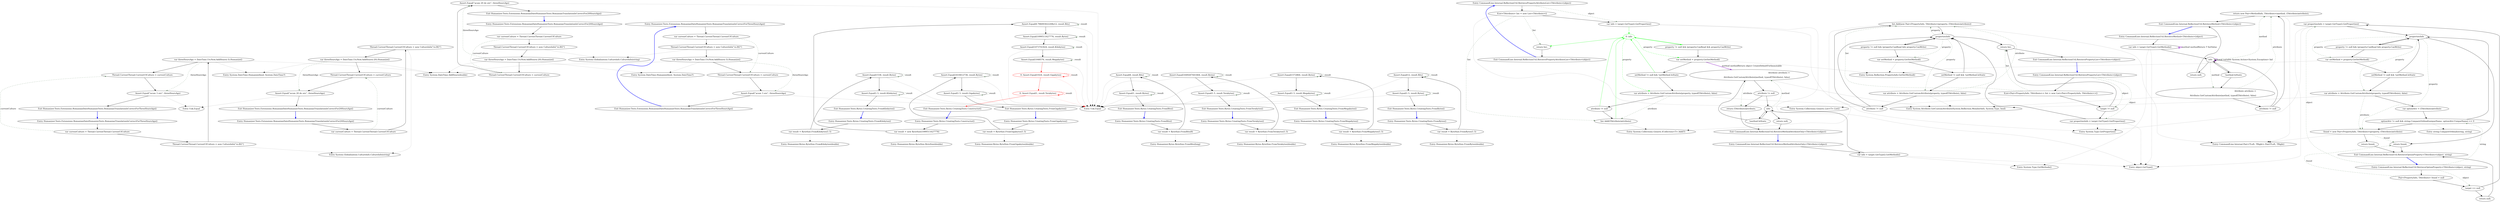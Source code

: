digraph  {
n0 [cluster="Humanizer.Tests.Extensions.RomanianDateHumanizeTests.RomanianTranslationIsCorrectForThreeHoursAgo()", label="Entry Humanizer.Tests.Extensions.RomanianDateHumanizeTests.RomanianTranslationIsCorrectForThreeHoursAgo()", span="11-11"];
n1 [cluster="Humanizer.Tests.Extensions.RomanianDateHumanizeTests.RomanianTranslationIsCorrectForThreeHoursAgo()", label="var currentCulture = Thread.CurrentThread.CurrentUICulture", span="13-13"];
n2 [cluster="Humanizer.Tests.Extensions.RomanianDateHumanizeTests.RomanianTranslationIsCorrectForThreeHoursAgo()", label="Thread.CurrentThread.CurrentUICulture = new CultureInfo(''ro-RO'')", span="14-14"];
n4 [cluster="Humanizer.Tests.Extensions.RomanianDateHumanizeTests.RomanianTranslationIsCorrectForThreeHoursAgo()", label="Thread.CurrentThread.CurrentUICulture = currentCulture", span="18-18"];
n3 [cluster="Humanizer.Tests.Extensions.RomanianDateHumanizeTests.RomanianTranslationIsCorrectForThreeHoursAgo()", label="var threeHoursAgo = DateTime.UtcNow.AddHours(-3).Humanize()", span="16-16"];
n7 [cluster="System.Globalization.CultureInfo.CultureInfo(string)", label="Entry System.Globalization.CultureInfo.CultureInfo(string)", span="0-0"];
n8 [cluster="System.DateTime.AddHours(double)", label="Entry System.DateTime.AddHours(double)", span="0-0"];
n9 [cluster="System.DateTime.Humanize(bool, System.DateTime?)", label="Entry System.DateTime.Humanize(bool, System.DateTime?)", span="21-21"];
n5 [cluster="Humanizer.Tests.Extensions.RomanianDateHumanizeTests.RomanianTranslationIsCorrectForThreeHoursAgo()", label="Assert.Equal(''acum 3 ore'', threeHoursAgo)", span="20-20"];
n6 [cluster="Humanizer.Tests.Extensions.RomanianDateHumanizeTests.RomanianTranslationIsCorrectForThreeHoursAgo()", label="Exit Humanizer.Tests.Extensions.RomanianDateHumanizeTests.RomanianTranslationIsCorrectForThreeHoursAgo()", span="11-11"];
n10 [cluster="Unk.Equal", label="Entry Unk.Equal", span=""];
n11 [cluster="Humanizer.Tests.Extensions.RomanianDateHumanizeTests.RomanianTranslationIsCorrectFor20HoursAgo()", label="Entry Humanizer.Tests.Extensions.RomanianDateHumanizeTests.RomanianTranslationIsCorrectFor20HoursAgo()", span="24-24"];
n12 [cluster="Humanizer.Tests.Extensions.RomanianDateHumanizeTests.RomanianTranslationIsCorrectFor20HoursAgo()", label="var currentCulture = Thread.CurrentThread.CurrentUICulture", span="26-26"];
n13 [cluster="Humanizer.Tests.Extensions.RomanianDateHumanizeTests.RomanianTranslationIsCorrectFor20HoursAgo()", label="Thread.CurrentThread.CurrentUICulture = new CultureInfo(''ro-RO'')", span="27-27"];
n15 [cluster="Humanizer.Tests.Extensions.RomanianDateHumanizeTests.RomanianTranslationIsCorrectFor20HoursAgo()", label="Thread.CurrentThread.CurrentUICulture = currentCulture", span="31-31"];
n14 [cluster="Humanizer.Tests.Extensions.RomanianDateHumanizeTests.RomanianTranslationIsCorrectFor20HoursAgo()", label="var threeHoursAgo = DateTime.UtcNow.AddHours(-20).Humanize()", span="29-29"];
n16 [cluster="Humanizer.Tests.Extensions.RomanianDateHumanizeTests.RomanianTranslationIsCorrectFor20HoursAgo()", label="Assert.Equal(''acum 20 de ore'', threeHoursAgo)", span="33-33"];
n17 [cluster="Humanizer.Tests.Extensions.RomanianDateHumanizeTests.RomanianTranslationIsCorrectFor20HoursAgo()", label="Exit Humanizer.Tests.Extensions.RomanianDateHumanizeTests.RomanianTranslationIsCorrectFor20HoursAgo()", span="24-24"];
m0_0 [cluster="Humanizer.Tests.Extensions.RomanianDateHumanizeTests.RomanianTranslationIsCorrectForThreeHoursAgo()", file="InstanceBuilder.cs", label="Entry Humanizer.Tests.Extensions.RomanianDateHumanizeTests.RomanianTranslationIsCorrectForThreeHoursAgo()", span="11-11"];
m0_1 [cluster="Humanizer.Tests.Extensions.RomanianDateHumanizeTests.RomanianTranslationIsCorrectForThreeHoursAgo()", file="InstanceBuilder.cs", label="var currentCulture = Thread.CurrentThread.CurrentUICulture", span="13-13"];
m0_2 [cluster="Humanizer.Tests.Extensions.RomanianDateHumanizeTests.RomanianTranslationIsCorrectForThreeHoursAgo()", file="InstanceBuilder.cs", label="Thread.CurrentThread.CurrentUICulture = new CultureInfo(''ro-RO'')", span="14-14"];
m0_4 [cluster="Humanizer.Tests.Extensions.RomanianDateHumanizeTests.RomanianTranslationIsCorrectForThreeHoursAgo()", file="InstanceBuilder.cs", label="Thread.CurrentThread.CurrentUICulture = currentCulture", span="18-18"];
m0_3 [cluster="Humanizer.Tests.Extensions.RomanianDateHumanizeTests.RomanianTranslationIsCorrectForThreeHoursAgo()", file="InstanceBuilder.cs", label="var threeHoursAgo = DateTime.UtcNow.AddHours(-3).Humanize()", span="16-16"];
m0_5 [cluster="Humanizer.Tests.Extensions.RomanianDateHumanizeTests.RomanianTranslationIsCorrectForThreeHoursAgo()", file="InstanceBuilder.cs", label="Assert.Equal(''acum 3 ore'', threeHoursAgo)", span="20-20"];
m0_6 [cluster="Humanizer.Tests.Extensions.RomanianDateHumanizeTests.RomanianTranslationIsCorrectForThreeHoursAgo()", file="InstanceBuilder.cs", label="Exit Humanizer.Tests.Extensions.RomanianDateHumanizeTests.RomanianTranslationIsCorrectForThreeHoursAgo()", span="11-11"];
m0_11 [cluster="Humanizer.Tests.Extensions.RomanianDateHumanizeTests.RomanianTranslationIsCorrectFor20HoursAgo()", file="InstanceBuilder.cs", label="Entry Humanizer.Tests.Extensions.RomanianDateHumanizeTests.RomanianTranslationIsCorrectFor20HoursAgo()", span="24-24"];
m0_12 [cluster="Humanizer.Tests.Extensions.RomanianDateHumanizeTests.RomanianTranslationIsCorrectFor20HoursAgo()", file="InstanceBuilder.cs", label="var currentCulture = Thread.CurrentThread.CurrentUICulture", span="26-26"];
m0_13 [cluster="Humanizer.Tests.Extensions.RomanianDateHumanizeTests.RomanianTranslationIsCorrectFor20HoursAgo()", file="InstanceBuilder.cs", label="Thread.CurrentThread.CurrentUICulture = new CultureInfo(''ro-RO'')", span="27-27"];
m0_15 [cluster="Humanizer.Tests.Extensions.RomanianDateHumanizeTests.RomanianTranslationIsCorrectFor20HoursAgo()", file="InstanceBuilder.cs", label="Thread.CurrentThread.CurrentUICulture = currentCulture", span="31-31"];
m0_14 [cluster="Humanizer.Tests.Extensions.RomanianDateHumanizeTests.RomanianTranslationIsCorrectFor20HoursAgo()", file="InstanceBuilder.cs", label="var threeHoursAgo = DateTime.UtcNow.AddHours(-20).Humanize()", span="29-29"];
m0_16 [cluster="Humanizer.Tests.Extensions.RomanianDateHumanizeTests.RomanianTranslationIsCorrectFor20HoursAgo()", file="InstanceBuilder.cs", label="Assert.Equal(''acum 20 de ore'', threeHoursAgo)", span="33-33"];
m0_17 [cluster="Humanizer.Tests.Extensions.RomanianDateHumanizeTests.RomanianTranslationIsCorrectFor20HoursAgo()", file="InstanceBuilder.cs", label="Exit Humanizer.Tests.Extensions.RomanianDateHumanizeTests.RomanianTranslationIsCorrectFor20HoursAgo()", span="24-24"];
m0_7 [cluster="System.Globalization.CultureInfo.CultureInfo(string)", file="InstanceBuilder.cs", label="Entry System.Globalization.CultureInfo.CultureInfo(string)", span="0-0"];
m0_10 [cluster="Unk.Equal", file="InstanceBuilder.cs", label="Entry Unk.Equal", span=""];
m0_9 [cluster="System.DateTime.Humanize(bool, System.DateTime?)", file="InstanceBuilder.cs", label="Entry System.DateTime.Humanize(bool, System.DateTime?)", span="21-21"];
m1_39 [cluster="CommandLine.Internal.ReflectionUtil.RetrievePropertyAttributeList<TAttribute>(object)", file="ReflectionExtensions.cs", label="Entry CommandLine.Internal.ReflectionUtil.RetrievePropertyAttributeList<TAttribute>(object)", span="112-112"];
m1_42 [cluster="CommandLine.Internal.ReflectionUtil.RetrievePropertyAttributeList<TAttribute>(object)", color=green, community=0, file="ReflectionExtensions.cs", label="0: info", span="118-118"];
m1_41 [cluster="CommandLine.Internal.ReflectionUtil.RetrievePropertyAttributeList<TAttribute>(object)", file="ReflectionExtensions.cs", label="var info = target.GetType().GetProperties()", span="116-116"];
m1_48 [cluster="CommandLine.Internal.ReflectionUtil.RetrievePropertyAttributeList<TAttribute>(object)", file="ReflectionExtensions.cs", label="list.Add((TAttribute)attribute)", span="128-128"];
m1_43 [cluster="CommandLine.Internal.ReflectionUtil.RetrievePropertyAttributeList<TAttribute>(object)", file="ReflectionExtensions.cs", label="property != null && (property.CanRead && property.CanWrite)", span="120-120"];
m1_45 [cluster="CommandLine.Internal.ReflectionUtil.RetrievePropertyAttributeList<TAttribute>(object)", file="ReflectionExtensions.cs", label="setMethod != null && !setMethod.IsStatic", span="123-123"];
m1_47 [cluster="CommandLine.Internal.ReflectionUtil.RetrievePropertyAttributeList<TAttribute>(object)", file="ReflectionExtensions.cs", label="attribute != null", span="126-126"];
m1_49 [cluster="CommandLine.Internal.ReflectionUtil.RetrievePropertyAttributeList<TAttribute>(object)", file="ReflectionExtensions.cs", label="return list;", span="134-134"];
m1_44 [cluster="CommandLine.Internal.ReflectionUtil.RetrievePropertyAttributeList<TAttribute>(object)", file="ReflectionExtensions.cs", label="var setMethod = property.GetSetMethod()", span="122-122"];
m1_46 [cluster="CommandLine.Internal.ReflectionUtil.RetrievePropertyAttributeList<TAttribute>(object)", file="ReflectionExtensions.cs", label="var attribute = Attribute.GetCustomAttribute(property, typeof(TAttribute), false)", span="125-125"];
m1_40 [cluster="CommandLine.Internal.ReflectionUtil.RetrievePropertyAttributeList<TAttribute>(object)", file="ReflectionExtensions.cs", label="IList<TAttribute> list = new List<TAttribute>()", span="115-115"];
m1_50 [cluster="CommandLine.Internal.ReflectionUtil.RetrievePropertyAttributeList<TAttribute>(object)", file="ReflectionExtensions.cs", label="Exit CommandLine.Internal.ReflectionUtil.RetrievePropertyAttributeList<TAttribute>(object)", span="112-112"];
m1_17 [cluster="System.Attribute.GetCustomAttribute(System.Reflection.MemberInfo, System.Type, bool)", file="ReflectionExtensions.cs", label="Entry System.Attribute.GetCustomAttribute(System.Reflection.MemberInfo, System.Type, bool)", span="0-0"];
m1_20 [cluster="CommandLine.Internal.ReflectionUtil.RetrieveMethod<TAttribute>(object)", file="ReflectionExtensions.cs", label="Entry CommandLine.Internal.ReflectionUtil.RetrieveMethod<TAttribute>(object)", span="70-70"];
m1_21 [cluster="CommandLine.Internal.ReflectionUtil.RetrieveMethod<TAttribute>(object)", file="ReflectionExtensions.cs", label="var info = target.GetType().GetMethods()", span="73-73"];
m1_24 [cluster="CommandLine.Internal.ReflectionUtil.RetrieveMethod<TAttribute>(object)", file="ReflectionExtensions.cs", label="Attribute attribute =\r\n                        Attribute.GetCustomAttribute(method, typeof(TAttribute), false)", span="79-80"];
m1_22 [cluster="CommandLine.Internal.ReflectionUtil.RetrieveMethod<TAttribute>(object)", file="ReflectionExtensions.cs", label=info, span="75-75"];
m1_23 [cluster="CommandLine.Internal.ReflectionUtil.RetrieveMethod<TAttribute>(object)", file="ReflectionExtensions.cs", label="!method.IsStatic", span="77-77"];
m1_25 [cluster="CommandLine.Internal.ReflectionUtil.RetrieveMethod<TAttribute>(object)", file="ReflectionExtensions.cs", label="attribute != null", span="81-81"];
m1_26 [cluster="CommandLine.Internal.ReflectionUtil.RetrieveMethod<TAttribute>(object)", file="ReflectionExtensions.cs", label="return new Pair<MethodInfo, TAttribute>(method, (TAttribute)attribute);", span="83-83"];
m1_27 [cluster="CommandLine.Internal.ReflectionUtil.RetrieveMethod<TAttribute>(object)", file="ReflectionExtensions.cs", label="return null;", span="88-88"];
m1_28 [cluster="CommandLine.Internal.ReflectionUtil.RetrieveMethod<TAttribute>(object)", file="ReflectionExtensions.cs", label="Exit CommandLine.Internal.ReflectionUtil.RetrieveMethod<TAttribute>(object)", span="70-70"];
m1_30 [cluster="CommandLine.Internal.ReflectionUtil.RetrieveMethodAttributeOnly<TAttribute>(object)", file="ReflectionExtensions.cs", label="Entry CommandLine.Internal.ReflectionUtil.RetrieveMethodAttributeOnly<TAttribute>(object)", span="91-91"];
m1_34 [cluster="CommandLine.Internal.ReflectionUtil.RetrieveMethodAttributeOnly<TAttribute>(object)", file="ReflectionExtensions.cs", label="Attribute attribute =\r\n                        Attribute.GetCustomAttribute(method, typeof(TAttribute), false)", span="100-101"];
m1_31 [cluster="CommandLine.Internal.ReflectionUtil.RetrieveMethodAttributeOnly<TAttribute>(object)", file="ReflectionExtensions.cs", label="var info = target.GetType().GetMethods()", span="94-94"];
m1_32 [cluster="CommandLine.Internal.ReflectionUtil.RetrieveMethodAttributeOnly<TAttribute>(object)", file="ReflectionExtensions.cs", label=info, span="96-96"];
m1_33 [cluster="CommandLine.Internal.ReflectionUtil.RetrieveMethodAttributeOnly<TAttribute>(object)", file="ReflectionExtensions.cs", label="!method.IsStatic", span="98-98"];
m1_35 [cluster="CommandLine.Internal.ReflectionUtil.RetrieveMethodAttributeOnly<TAttribute>(object)", file="ReflectionExtensions.cs", label="attribute != null", span="102-102"];
m1_36 [cluster="CommandLine.Internal.ReflectionUtil.RetrieveMethodAttributeOnly<TAttribute>(object)", file="ReflectionExtensions.cs", label="return (TAttribute)attribute;", span="104-104"];
m1_37 [cluster="CommandLine.Internal.ReflectionUtil.RetrieveMethodAttributeOnly<TAttribute>(object)", file="ReflectionExtensions.cs", label="return null;", span="109-109"];
m1_38 [cluster="CommandLine.Internal.ReflectionUtil.RetrieveMethodAttributeOnly<TAttribute>(object)", file="ReflectionExtensions.cs", label="Exit CommandLine.Internal.ReflectionUtil.RetrieveMethodAttributeOnly<TAttribute>(object)", span="91-91"];
m1_18 [cluster="CommandLine.Internal.Pair<TLeft, TRight>.Pair(TLeft, TRight)", file="ReflectionExtensions.cs", label="Entry CommandLine.Internal.Pair<TLeft, TRight>.Pair(TLeft, TRight)", span="37-37"];
m1_74 [cluster="string.CompareOrdinal(string, string)", file="ReflectionExtensions.cs", label="Entry string.CompareOrdinal(string, string)", span="0-0"];
m1_19 [cluster="System.Collections.Generic.ICollection<T>.Add(T)", file="ReflectionExtensions.cs", label="Entry System.Collections.Generic.ICollection<T>.Add(T)", span="0-0"];
m1_16 [cluster="System.Reflection.PropertyInfo.GetSetMethod()", file="ReflectionExtensions.cs", label="Entry System.Reflection.PropertyInfo.GetSetMethod()", span="0-0"];
m1_58 [cluster="CommandLine.Internal.ReflectionUtil.RetrieveOptionProperty<TAttribute>(object, string)", file="ReflectionExtensions.cs", label="Entry CommandLine.Internal.ReflectionUtil.RetrieveOptionProperty<TAttribute>(object, string)", span="151-151"];
m1_62 [cluster="CommandLine.Internal.ReflectionUtil.RetrieveOptionProperty<TAttribute>(object, string)", file="ReflectionExtensions.cs", label="var propertiesInfo = target.GetType().GetProperties()", span="156-156"];
m1_65 [cluster="CommandLine.Internal.ReflectionUtil.RetrieveOptionProperty<TAttribute>(object, string)", file="ReflectionExtensions.cs", label="var setMethod = property.GetSetMethod()", span="162-162"];
m1_67 [cluster="CommandLine.Internal.ReflectionUtil.RetrieveOptionProperty<TAttribute>(object, string)", file="ReflectionExtensions.cs", label="var attribute = Attribute.GetCustomAttribute(property, typeof(TAttribute), false)", span="165-165"];
m1_60 [cluster="CommandLine.Internal.ReflectionUtil.RetrieveOptionProperty<TAttribute>(object, string)", file="ReflectionExtensions.cs", label="target == null", span="155-155"];
m1_63 [cluster="CommandLine.Internal.ReflectionUtil.RetrieveOptionProperty<TAttribute>(object, string)", file="ReflectionExtensions.cs", label=propertiesInfo, span="158-158"];
m1_64 [cluster="CommandLine.Internal.ReflectionUtil.RetrieveOptionProperty<TAttribute>(object, string)", file="ReflectionExtensions.cs", label="property != null && (property.CanRead && property.CanWrite)", span="160-160"];
m1_66 [cluster="CommandLine.Internal.ReflectionUtil.RetrieveOptionProperty<TAttribute>(object, string)", file="ReflectionExtensions.cs", label="setMethod != null && !setMethod.IsStatic", span="163-163"];
m1_68 [cluster="CommandLine.Internal.ReflectionUtil.RetrieveOptionProperty<TAttribute>(object, string)", file="ReflectionExtensions.cs", label="var optionAttr = (TAttribute)attribute", span="166-166"];
m1_70 [cluster="CommandLine.Internal.ReflectionUtil.RetrieveOptionProperty<TAttribute>(object, string)", file="ReflectionExtensions.cs", label="found = new Pair<PropertyInfo, TAttribute>(property, (TAttribute)attribute)", span="169-169"];
m1_59 [cluster="CommandLine.Internal.ReflectionUtil.RetrieveOptionProperty<TAttribute>(object, string)", file="ReflectionExtensions.cs", label="Pair<PropertyInfo, TAttribute> found = null", span="154-154"];
m1_69 [cluster="CommandLine.Internal.ReflectionUtil.RetrieveOptionProperty<TAttribute>(object, string)", file="ReflectionExtensions.cs", label="optionAttr != null && string.CompareOrdinal(uniqueName, optionAttr.UniqueName) == 0", span="167-167"];
m1_61 [cluster="CommandLine.Internal.ReflectionUtil.RetrieveOptionProperty<TAttribute>(object, string)", file="ReflectionExtensions.cs", label="return null;", span="155-155"];
m1_72 [cluster="CommandLine.Internal.ReflectionUtil.RetrieveOptionProperty<TAttribute>(object, string)", file="ReflectionExtensions.cs", label="return found;", span="175-175"];
m1_71 [cluster="CommandLine.Internal.ReflectionUtil.RetrieveOptionProperty<TAttribute>(object, string)", file="ReflectionExtensions.cs", label="return found;", span="170-170"];
m1_73 [cluster="CommandLine.Internal.ReflectionUtil.RetrieveOptionProperty<TAttribute>(object, string)", file="ReflectionExtensions.cs", label="Exit CommandLine.Internal.ReflectionUtil.RetrieveOptionProperty<TAttribute>(object, string)", span="151-151"];
m1_14 [cluster="object.GetType()", file="ReflectionExtensions.cs", label="Entry object.GetType()", span="0-0"];
m1_0 [cluster="CommandLine.Internal.ReflectionUtil.RetrievePropertyList<TAttribute>(object)", file="ReflectionExtensions.cs", label="Entry CommandLine.Internal.ReflectionUtil.RetrievePropertyList<TAttribute>(object)", span="43-43"];
m1_3 [cluster="CommandLine.Internal.ReflectionUtil.RetrievePropertyList<TAttribute>(object)", file="ReflectionExtensions.cs", label="var propertiesInfo = target.GetType().GetProperties()", span="49-49"];
m1_10 [cluster="CommandLine.Internal.ReflectionUtil.RetrievePropertyList<TAttribute>(object)", file="ReflectionExtensions.cs", label="list.Add(new Pair<PropertyInfo, TAttribute>(property, (TAttribute)attribute))", span="61-61"];
m1_6 [cluster="CommandLine.Internal.ReflectionUtil.RetrievePropertyList<TAttribute>(object)", file="ReflectionExtensions.cs", label="var setMethod = property.GetSetMethod()", span="55-55"];
m1_8 [cluster="CommandLine.Internal.ReflectionUtil.RetrievePropertyList<TAttribute>(object)", file="ReflectionExtensions.cs", label="var attribute = Attribute.GetCustomAttribute(property, typeof(TAttribute), false)", span="58-58"];
m1_1 [cluster="CommandLine.Internal.ReflectionUtil.RetrievePropertyList<TAttribute>(object)", file="ReflectionExtensions.cs", label="IList<Pair<PropertyInfo, TAttribute>> list = new List<Pair<PropertyInfo, TAttribute>>()", span="46-46"];
m1_2 [cluster="CommandLine.Internal.ReflectionUtil.RetrievePropertyList<TAttribute>(object)", file="ReflectionExtensions.cs", label="target != null", span="47-47"];
m1_4 [cluster="CommandLine.Internal.ReflectionUtil.RetrievePropertyList<TAttribute>(object)", file="ReflectionExtensions.cs", label=propertiesInfo, span="51-51"];
m1_9 [cluster="CommandLine.Internal.ReflectionUtil.RetrievePropertyList<TAttribute>(object)", file="ReflectionExtensions.cs", label="attribute != null", span="59-59"];
m1_5 [cluster="CommandLine.Internal.ReflectionUtil.RetrievePropertyList<TAttribute>(object)", file="ReflectionExtensions.cs", label="property != null && (property.CanRead && property.CanWrite)", span="53-53"];
m1_7 [cluster="CommandLine.Internal.ReflectionUtil.RetrievePropertyList<TAttribute>(object)", file="ReflectionExtensions.cs", label="setMethod != null && !setMethod.IsStatic", span="56-56"];
m1_11 [cluster="CommandLine.Internal.ReflectionUtil.RetrievePropertyList<TAttribute>(object)", file="ReflectionExtensions.cs", label="return list;", span="67-67"];
m1_12 [cluster="CommandLine.Internal.ReflectionUtil.RetrievePropertyList<TAttribute>(object)", file="ReflectionExtensions.cs", label="Exit CommandLine.Internal.ReflectionUtil.RetrievePropertyList<TAttribute>(object)", span="43-43"];
m1_29 [cluster="System.Type.GetMethods()", file="ReflectionExtensions.cs", label="Entry System.Type.GetMethods()", span="0-0"];
m1_15 [cluster="System.Type.GetProperties()", file="ReflectionExtensions.cs", label="Entry System.Type.GetProperties()", span="0-0"];
m1_13 [cluster="System.Collections.Generic.List<T>.List()", file="ReflectionExtensions.cs", label="Entry System.Collections.Generic.List<T>.List()", span="0-0"];
m2_34 [cluster="Humanizer.Bytes.ByteSize.FromMegabytes(double)", file="ReflectionHelper.cs", label="Entry Humanizer.Bytes.ByteSize.FromMegabytes(double)", span="130-130"];
m2_35 [cluster="Humanizer.Tests.Bytes.CreatingTests.FromGigabytes()", file="ReflectionHelper.cs", label="Entry Humanizer.Tests.Bytes.CreatingTests.FromGigabytes()", span="79-79"];
m2_36 [cluster="Humanizer.Tests.Bytes.CreatingTests.FromGigabytes()", file="ReflectionHelper.cs", label="var result = ByteSize.FromGigabytes(1.5)", span="81-81"];
m2_37 [cluster="Humanizer.Tests.Bytes.CreatingTests.FromGigabytes()", file="ReflectionHelper.cs", label="Assert.Equal(1610612736, result.Bytes)", span="83-83"];
m2_38 [cluster="Humanizer.Tests.Bytes.CreatingTests.FromGigabytes()", file="ReflectionHelper.cs", label="Assert.Equal(1.5, result.Gigabytes)", span="84-84"];
m2_39 [cluster="Humanizer.Tests.Bytes.CreatingTests.FromGigabytes()", file="ReflectionHelper.cs", label="Exit Humanizer.Tests.Bytes.CreatingTests.FromGigabytes()", span="79-79"];
m2_0 [cluster="Humanizer.Tests.Bytes.CreatingTests.Constructor()", file="ReflectionHelper.cs", label="Entry Humanizer.Tests.Bytes.CreatingTests.Constructor()", span="30-30"];
m2_1 [cluster="Humanizer.Tests.Bytes.CreatingTests.Constructor()", file="ReflectionHelper.cs", label="var result = new ByteSize(1099511627776)", span="32-32"];
m2_2 [cluster="Humanizer.Tests.Bytes.CreatingTests.Constructor()", file="ReflectionHelper.cs", label="Assert.Equal(8.796093022208e12, result.Bits)", span="34-34"];
m2_3 [cluster="Humanizer.Tests.Bytes.CreatingTests.Constructor()", file="ReflectionHelper.cs", label="Assert.Equal(1099511627776, result.Bytes)", span="35-35"];
m2_4 [cluster="Humanizer.Tests.Bytes.CreatingTests.Constructor()", file="ReflectionHelper.cs", label="Assert.Equal(1073741824, result.Kilobytes)", span="36-36"];
m2_5 [cluster="Humanizer.Tests.Bytes.CreatingTests.Constructor()", file="ReflectionHelper.cs", label="Assert.Equal(1048576, result.Megabytes)", span="37-37"];
m2_6 [cluster="Humanizer.Tests.Bytes.CreatingTests.Constructor()", color=red, community=0, file="ReflectionHelper.cs", label="0: Assert.Equal(1024, result.Gigabytes)", span="38-38"];
m2_7 [cluster="Humanizer.Tests.Bytes.CreatingTests.Constructor()", color=red, community=0, file="ReflectionHelper.cs", label="0: Assert.Equal(1, result.Terabytes)", span="39-39"];
m2_8 [cluster="Humanizer.Tests.Bytes.CreatingTests.Constructor()", file="ReflectionHelper.cs", label="Exit Humanizer.Tests.Bytes.CreatingTests.Constructor()", span="30-30"];
m2_40 [cluster="Humanizer.Bytes.ByteSize.FromGigabytes(double)", file="ReflectionHelper.cs", label="Entry Humanizer.Bytes.ByteSize.FromGigabytes(double)", span="135-135"];
m2_23 [cluster="Humanizer.Tests.Bytes.CreatingTests.FromKilobytes()", file="ReflectionHelper.cs", label="Entry Humanizer.Tests.Bytes.CreatingTests.FromKilobytes()", span="61-61"];
m2_24 [cluster="Humanizer.Tests.Bytes.CreatingTests.FromKilobytes()", file="ReflectionHelper.cs", label="var result = ByteSize.FromKilobytes(1.5)", span="63-63"];
m2_25 [cluster="Humanizer.Tests.Bytes.CreatingTests.FromKilobytes()", file="ReflectionHelper.cs", label="Assert.Equal(1536, result.Bytes)", span="65-65"];
m2_26 [cluster="Humanizer.Tests.Bytes.CreatingTests.FromKilobytes()", file="ReflectionHelper.cs", label="Assert.Equal(1.5, result.Kilobytes)", span="66-66"];
m2_27 [cluster="Humanizer.Tests.Bytes.CreatingTests.FromKilobytes()", file="ReflectionHelper.cs", label="Exit Humanizer.Tests.Bytes.CreatingTests.FromKilobytes()", span="61-61"];
m2_17 [cluster="Humanizer.Tests.Bytes.CreatingTests.FromBytes()", file="ReflectionHelper.cs", label="Entry Humanizer.Tests.Bytes.CreatingTests.FromBytes()", span="52-52"];
m2_18 [cluster="Humanizer.Tests.Bytes.CreatingTests.FromBytes()", file="ReflectionHelper.cs", label="var result = ByteSize.FromBytes(1.5)", span="54-54"];
m2_19 [cluster="Humanizer.Tests.Bytes.CreatingTests.FromBytes()", file="ReflectionHelper.cs", label="Assert.Equal(12, result.Bits)", span="56-56"];
m2_20 [cluster="Humanizer.Tests.Bytes.CreatingTests.FromBytes()", file="ReflectionHelper.cs", label="Assert.Equal(1.5, result.Bytes)", span="57-57"];
m2_21 [cluster="Humanizer.Tests.Bytes.CreatingTests.FromBytes()", file="ReflectionHelper.cs", label="Exit Humanizer.Tests.Bytes.CreatingTests.FromBytes()", span="52-52"];
m2_11 [cluster="Humanizer.Tests.Bytes.CreatingTests.FromBits()", file="ReflectionHelper.cs", label="Entry Humanizer.Tests.Bytes.CreatingTests.FromBits()", span="43-43"];
m2_12 [cluster="Humanizer.Tests.Bytes.CreatingTests.FromBits()", file="ReflectionHelper.cs", label="var result = ByteSize.FromBits(8)", span="45-45"];
m2_13 [cluster="Humanizer.Tests.Bytes.CreatingTests.FromBits()", file="ReflectionHelper.cs", label="Assert.Equal(8, result.Bits)", span="47-47"];
m2_14 [cluster="Humanizer.Tests.Bytes.CreatingTests.FromBits()", file="ReflectionHelper.cs", label="Assert.Equal(1, result.Bytes)", span="48-48"];
m2_15 [cluster="Humanizer.Tests.Bytes.CreatingTests.FromBits()", file="ReflectionHelper.cs", label="Exit Humanizer.Tests.Bytes.CreatingTests.FromBits()", span="43-43"];
m2_16 [cluster="Humanizer.Bytes.ByteSize.FromBits(long)", file="ReflectionHelper.cs", label="Entry Humanizer.Bytes.ByteSize.FromBits(long)", span="115-115"];
m2_28 [cluster="Humanizer.Bytes.ByteSize.FromKilobytes(double)", file="ReflectionHelper.cs", label="Entry Humanizer.Bytes.ByteSize.FromKilobytes(double)", span="125-125"];
m2_46 [cluster="Humanizer.Bytes.ByteSize.FromTerabytes(double)", file="ReflectionHelper.cs", label="Entry Humanizer.Bytes.ByteSize.FromTerabytes(double)", span="140-140"];
m2_41 [cluster="Humanizer.Tests.Bytes.CreatingTests.FromTerabytes()", file="ReflectionHelper.cs", label="Entry Humanizer.Tests.Bytes.CreatingTests.FromTerabytes()", span="88-88"];
m2_42 [cluster="Humanizer.Tests.Bytes.CreatingTests.FromTerabytes()", file="ReflectionHelper.cs", label="var result = ByteSize.FromTerabytes(1.5)", span="90-90"];
m2_43 [cluster="Humanizer.Tests.Bytes.CreatingTests.FromTerabytes()", file="ReflectionHelper.cs", label="Assert.Equal(1649267441664, result.Bytes)", span="92-92"];
m2_44 [cluster="Humanizer.Tests.Bytes.CreatingTests.FromTerabytes()", file="ReflectionHelper.cs", label="Assert.Equal(1.5, result.Terabytes)", span="93-93"];
m2_45 [cluster="Humanizer.Tests.Bytes.CreatingTests.FromTerabytes()", file="ReflectionHelper.cs", label="Exit Humanizer.Tests.Bytes.CreatingTests.FromTerabytes()", span="88-88"];
m2_29 [cluster="Humanizer.Tests.Bytes.CreatingTests.FromMegabytes()", file="ReflectionHelper.cs", label="Entry Humanizer.Tests.Bytes.CreatingTests.FromMegabytes()", span="70-70"];
m2_30 [cluster="Humanizer.Tests.Bytes.CreatingTests.FromMegabytes()", file="ReflectionHelper.cs", label="var result = ByteSize.FromMegabytes(1.5)", span="72-72"];
m2_31 [cluster="Humanizer.Tests.Bytes.CreatingTests.FromMegabytes()", file="ReflectionHelper.cs", label="Assert.Equal(1572864, result.Bytes)", span="74-74"];
m2_32 [cluster="Humanizer.Tests.Bytes.CreatingTests.FromMegabytes()", file="ReflectionHelper.cs", label="Assert.Equal(1.5, result.Megabytes)", span="75-75"];
m2_33 [cluster="Humanizer.Tests.Bytes.CreatingTests.FromMegabytes()", file="ReflectionHelper.cs", label="Exit Humanizer.Tests.Bytes.CreatingTests.FromMegabytes()", span="70-70"];
m2_22 [cluster="Humanizer.Bytes.ByteSize.FromBytes(double)", file="ReflectionHelper.cs", label="Entry Humanizer.Bytes.ByteSize.FromBytes(double)", span="120-120"];
m2_9 [cluster="Humanizer.Bytes.ByteSize.ByteSize(double)", file="ReflectionHelper.cs", label="Entry Humanizer.Bytes.ByteSize.ByteSize(double)", span="102-102"];
n0 -> n1  [key=0, style=solid];
n1 -> n2  [key=0, style=solid];
n1 -> n4  [color=darkseagreen4, key=1, label=currentCulture, style=dashed];
n2 -> n3  [key=0, style=solid];
n2 -> n7  [key=2, style=dotted];
n4 -> n5  [key=0, style=solid];
n3 -> n4  [key=0, style=solid];
n3 -> n8  [key=2, style=dotted];
n3 -> n9  [key=2, style=dotted];
n3 -> n5  [color=darkseagreen4, key=1, label=threeHoursAgo, style=dashed];
n5 -> n6  [key=0, style=solid];
n5 -> n10  [key=2, style=dotted];
n6 -> n0  [color=blue, key=0, style=bold];
n11 -> n12  [key=0, style=solid];
n12 -> n13  [key=0, style=solid];
n12 -> n15  [color=darkseagreen4, key=1, label=currentCulture, style=dashed];
n13 -> n14  [key=0, style=solid];
n13 -> n7  [key=2, style=dotted];
n15 -> n16  [key=0, style=solid];
n14 -> n15  [key=0, style=solid];
n14 -> n8  [key=2, style=dotted];
n14 -> n9  [key=2, style=dotted];
n14 -> n16  [color=darkseagreen4, key=1, label=threeHoursAgo, style=dashed];
n16 -> n17  [key=0, style=solid];
n16 -> n10  [key=2, style=dotted];
n17 -> n11  [color=blue, key=0, style=bold];
m0_0 -> m0_1  [key=0, style=solid];
m0_1 -> m0_2  [key=0, style=solid];
m0_1 -> m0_4  [color=darkseagreen4, key=1, label=currentCulture, style=dashed];
m0_2 -> m0_3  [key=0, style=solid];
m0_2 -> m0_7  [key=2, style=dotted];
m0_4 -> m0_5  [key=0, style=solid];
m0_3 -> m0_4  [key=0, style=solid];
m0_3 -> n8  [key=2, style=dotted];
m0_3 -> m0_9  [key=2, style=dotted];
m0_3 -> m0_5  [color=darkseagreen4, key=1, label=threeHoursAgo, style=dashed];
m0_5 -> m0_6  [key=0, style=solid];
m0_5 -> m0_10  [key=2, style=dotted];
m0_6 -> m0_0  [color=blue, key=0, style=bold];
m0_11 -> m0_12  [key=0, style=solid];
m0_12 -> m0_13  [key=0, style=solid];
m0_12 -> m0_15  [color=darkseagreen4, key=1, label=currentCulture, style=dashed];
m0_13 -> m0_14  [key=0, style=solid];
m0_13 -> m0_7  [key=2, style=dotted];
m0_15 -> m0_16  [key=0, style=solid];
m0_14 -> m0_15  [key=0, style=solid];
m0_14 -> n8  [key=2, style=dotted];
m0_14 -> m0_9  [key=2, style=dotted];
m0_14 -> m0_16  [color=darkseagreen4, key=1, label=threeHoursAgo, style=dashed];
m0_16 -> m0_17  [key=0, style=solid];
m0_16 -> m0_10  [key=2, style=dotted];
m0_17 -> m0_11  [color=blue, key=0, style=bold];
m1_39 -> m1_41  [color=darkseagreen4, key=1, label=object, style=dashed];
m1_39 -> m1_40  [key=0, style=solid];
m1_42 -> m1_43  [color=green, key=0, style=solid];
m1_42 -> m1_49  [color=green, key=0, style=solid];
m1_42 -> m1_44  [color=green, key=1, label=property, style=dashed];
m1_42 -> m1_46  [color=green, key=1, label=property, style=dashed];
m1_41 -> m1_42  [color=green, key=0, style=solid];
m1_41 -> m1_14  [key=2, style=dotted];
m1_41 -> m1_15  [key=2, style=dotted];
m1_48 -> m1_42  [color=green, key=0, style=solid];
m1_48 -> m1_19  [key=2, style=dotted];
m1_43 -> m1_42  [color=green, key=0, style=solid];
m1_43 -> m1_44  [key=0, style=solid];
m1_45 -> m1_42  [color=green, key=0, style=solid];
m1_45 -> m1_46  [key=0, style=solid];
m1_47 -> m1_42  [color=green, key=0, style=solid];
m1_47 -> m1_48  [key=0, style=solid];
m1_49 -> m1_50  [key=0, style=solid];
m1_44 -> m1_45  [key=0, style=solid];
m1_44 -> m1_16  [key=2, style=dotted];
m1_44 -> m1_34  [color=darkorchid, key=3, label="method methodReturn object CreateDefaultForImmutable", style=bold];
m1_46 -> m1_48  [color=darkseagreen4, key=1, label=attribute, style=dashed];
m1_46 -> m1_47  [key=0, style=solid];
m1_46 -> m1_17  [key=2, style=dotted];
m1_40 -> m1_41  [key=0, style=solid];
m1_40 -> m1_48  [color=darkseagreen4, key=1, label=list, style=dashed];
m1_40 -> m1_49  [color=darkseagreen4, key=1, label=list, style=dashed];
m1_40 -> m1_13  [key=2, style=dotted];
m1_50 -> m1_39  [color=blue, key=0, style=bold];
m1_20 -> m1_21  [key=0, style=solid];
m1_21 -> m1_14  [key=2, style=dotted];
m1_21 -> m1_21  [color=darkorchid, key=3, label="method methodReturn T SetValue", style=bold];
m1_21 -> m1_22  [key=0, style=solid];
m1_21 -> m1_29  [key=2, style=dotted];
m1_24 -> m1_17  [key=2, style=dotted];
m1_24 -> m1_25  [key=0, style=solid];
m1_24 -> m1_26  [color=darkseagreen4, key=1, label=attribute, style=dashed];
m1_22 -> m1_24  [color=darkseagreen4, key=1, label=method, style=dashed];
m1_22 -> m1_22  [color=darkorchid, key=3, label="Local variable System.Action<System.Exception> fail", style=bold];
m1_22 -> m1_23  [key=0, style=solid];
m1_22 -> m1_27  [key=0, style=solid];
m1_22 -> m1_26  [color=darkseagreen4, key=1, label=method, style=dashed];
m1_23 -> m1_24  [key=0, style=solid];
m1_23 -> m1_22  [key=0, style=solid];
m1_25 -> m1_22  [key=0, style=solid];
m1_25 -> m1_26  [key=0, style=solid];
m1_26 -> m1_18  [key=2, style=dotted];
m1_26 -> m1_28  [key=0, style=solid];
m1_27 -> m1_28  [key=0, style=solid];
m1_28 -> m1_20  [color=blue, key=0, style=bold];
m1_30 -> m1_31  [key=0, style=solid];
m1_34 -> m1_35  [key=0, style=solid];
m1_34 -> m1_17  [key=2, style=dotted];
m1_34 -> m1_36  [color=darkseagreen4, key=1, label=attribute, style=dashed];
m1_31 -> m1_14  [key=2, style=dotted];
m1_31 -> m1_32  [key=0, style=solid];
m1_31 -> m1_29  [key=2, style=dotted];
m1_32 -> m1_34  [color=darkseagreen4, key=1, label=method, style=dashed];
m1_32 -> m1_33  [key=0, style=solid];
m1_32 -> m1_37  [key=0, style=solid];
m1_33 -> m1_34  [key=0, style=solid];
m1_33 -> m1_32  [key=0, style=solid];
m1_35 -> m1_32  [key=0, style=solid];
m1_35 -> m1_36  [key=0, style=solid];
m1_36 -> m1_38  [key=0, style=solid];
m1_37 -> m1_38  [key=0, style=solid];
m1_38 -> m1_30  [color=blue, key=0, style=bold];
m1_58 -> m1_62  [color=darkseagreen4, key=1, label=object, style=dashed];
m1_58 -> m1_59  [key=0, style=solid];
m1_58 -> m1_60  [color=darkseagreen4, key=1, label=object, style=dashed];
m1_58 -> m1_69  [color=darkseagreen4, key=1, label=string, style=dashed];
m1_62 -> m1_14  [key=2, style=dotted];
m1_62 -> m1_15  [key=2, style=dotted];
m1_62 -> m1_63  [key=0, style=solid];
m1_65 -> m1_16  [key=2, style=dotted];
m1_65 -> m1_66  [key=0, style=solid];
m1_67 -> m1_17  [key=2, style=dotted];
m1_67 -> m1_68  [key=0, style=solid];
m1_67 -> m1_70  [color=darkseagreen4, key=1, label=attribute, style=dashed];
m1_60 -> m1_62  [key=0, style=solid];
m1_60 -> m1_61  [key=0, style=solid];
m1_63 -> m1_65  [color=darkseagreen4, key=1, label=property, style=dashed];
m1_63 -> m1_67  [color=darkseagreen4, key=1, label=property, style=dashed];
m1_63 -> m1_64  [key=0, style=solid];
m1_63 -> m1_72  [key=0, style=solid];
m1_63 -> m1_70  [color=darkseagreen4, key=1, label=property, style=dashed];
m1_64 -> m1_65  [key=0, style=solid];
m1_64 -> m1_63  [key=0, style=solid];
m1_66 -> m1_67  [key=0, style=solid];
m1_66 -> m1_63  [key=0, style=solid];
m1_68 -> m1_69  [key=0, style=solid];
m1_70 -> m1_18  [key=2, style=dotted];
m1_70 -> m1_71  [key=0, style=solid];
m1_70 -> m1_72  [color=darkseagreen4, key=1, label=found, style=dashed];
m1_59 -> m1_60  [key=0, style=solid];
m1_59 -> m1_72  [color=darkseagreen4, key=1, label=found, style=dashed];
m1_69 -> m1_63  [key=0, style=solid];
m1_69 -> m1_70  [key=0, style=solid];
m1_69 -> m1_74  [key=2, style=dotted];
m1_61 -> m1_73  [key=0, style=solid];
m1_72 -> m1_73  [key=0, style=solid];
m1_71 -> m1_73  [key=0, style=solid];
m1_73 -> m1_58  [color=blue, key=0, style=bold];
m1_0 -> m1_3  [color=darkseagreen4, key=1, label=object, style=dashed];
m1_0 -> m1_1  [key=0, style=solid];
m1_0 -> m1_2  [color=darkseagreen4, key=1, label=object, style=dashed];
m1_3 -> m1_14  [key=2, style=dotted];
m1_3 -> m1_15  [key=2, style=dotted];
m1_3 -> m1_4  [key=0, style=solid];
m1_10 -> m1_19  [key=2, style=dotted];
m1_10 -> m1_4  [key=0, style=solid];
m1_10 -> m1_18  [key=2, style=dotted];
m1_6 -> m1_16  [key=2, style=dotted];
m1_6 -> m1_7  [key=0, style=solid];
m1_8 -> m1_17  [key=2, style=dotted];
m1_8 -> m1_10  [color=darkseagreen4, key=1, label=attribute, style=dashed];
m1_8 -> m1_9  [key=0, style=solid];
m1_1 -> m1_13  [key=2, style=dotted];
m1_1 -> m1_10  [color=darkseagreen4, key=1, label=list, style=dashed];
m1_1 -> m1_2  [key=0, style=solid];
m1_1 -> m1_11  [color=darkseagreen4, key=1, label=list, style=dashed];
m1_2 -> m1_3  [key=0, style=solid];
m1_2 -> m1_11  [key=0, style=solid];
m1_4 -> m1_10  [color=darkseagreen4, key=1, label=property, style=dashed];
m1_4 -> m1_6  [color=darkseagreen4, key=1, label=property, style=dashed];
m1_4 -> m1_8  [color=darkseagreen4, key=1, label=property, style=dashed];
m1_4 -> m1_5  [key=0, style=solid];
m1_4 -> m1_11  [key=0, style=solid];
m1_9 -> m1_10  [key=0, style=solid];
m1_9 -> m1_4  [key=0, style=solid];
m1_5 -> m1_6  [key=0, style=solid];
m1_5 -> m1_4  [key=0, style=solid];
m1_7 -> m1_8  [key=0, style=solid];
m1_7 -> m1_4  [key=0, style=solid];
m1_11 -> m1_12  [key=0, style=solid];
m1_12 -> m1_0  [color=blue, key=0, style=bold];
m2_35 -> m2_36  [key=0, style=solid];
m2_36 -> m2_37  [key=0, style=solid];
m2_36 -> m2_40  [key=2, style=dotted];
m2_37 -> m2_38  [key=0, style=solid];
m2_37 -> n10  [key=2, style=dotted];
m2_37 -> m2_37  [color=darkseagreen4, key=1, label=result, style=dashed];
m2_38 -> m2_39  [key=0, style=solid];
m2_38 -> n10  [key=2, style=dotted];
m2_38 -> m2_38  [color=darkseagreen4, key=1, label=result, style=dashed];
m2_39 -> m2_35  [color=blue, key=0, style=bold];
m2_0 -> m2_1  [key=0, style=solid];
m2_1 -> m2_2  [key=0, style=solid];
m2_1 -> m2_9  [key=2, style=dotted];
m2_2 -> m2_3  [key=0, style=solid];
m2_2 -> n10  [key=2, style=dotted];
m2_2 -> m2_2  [color=darkseagreen4, key=1, label=result, style=dashed];
m2_3 -> m2_4  [key=0, style=solid];
m2_3 -> n10  [key=2, style=dotted];
m2_3 -> m2_3  [color=darkseagreen4, key=1, label=result, style=dashed];
m2_4 -> m2_5  [key=0, style=solid];
m2_4 -> n10  [key=2, style=dotted];
m2_4 -> m2_4  [color=darkseagreen4, key=1, label=result, style=dashed];
m2_5 -> m2_6  [color=red, key=0, style=solid];
m2_5 -> n10  [key=2, style=dotted];
m2_5 -> m2_5  [color=darkseagreen4, key=1, label=result, style=dashed];
m2_6 -> m2_7  [color=red, key=0, style=solid];
m2_6 -> n10  [color=red, key=2, style=dotted];
m2_6 -> m2_6  [color=red, key=1, label=result, style=dashed];
m2_7 -> m2_8  [color=red, key=0, style=solid];
m2_7 -> n10  [color=red, key=2, style=dotted];
m2_7 -> m2_7  [color=red, key=1, label=result, style=dashed];
m2_8 -> m2_0  [color=blue, key=0, style=bold];
m2_23 -> m2_24  [key=0, style=solid];
m2_24 -> m2_25  [key=0, style=solid];
m2_24 -> m2_28  [key=2, style=dotted];
m2_25 -> m2_26  [key=0, style=solid];
m2_25 -> n10  [key=2, style=dotted];
m2_25 -> m2_25  [color=darkseagreen4, key=1, label=result, style=dashed];
m2_26 -> m2_27  [key=0, style=solid];
m2_26 -> n10  [key=2, style=dotted];
m2_26 -> m2_26  [color=darkseagreen4, key=1, label=result, style=dashed];
m2_27 -> m2_23  [color=blue, key=0, style=bold];
m2_17 -> m2_18  [key=0, style=solid];
m2_18 -> m2_19  [key=0, style=solid];
m2_18 -> m2_22  [key=2, style=dotted];
m2_19 -> m2_20  [key=0, style=solid];
m2_19 -> n10  [key=2, style=dotted];
m2_19 -> m2_19  [color=darkseagreen4, key=1, label=result, style=dashed];
m2_20 -> m2_21  [key=0, style=solid];
m2_20 -> n10  [key=2, style=dotted];
m2_20 -> m2_20  [color=darkseagreen4, key=1, label=result, style=dashed];
m2_21 -> m2_17  [color=blue, key=0, style=bold];
m2_11 -> m2_12  [key=0, style=solid];
m2_12 -> m2_13  [key=0, style=solid];
m2_12 -> m2_16  [key=2, style=dotted];
m2_13 -> m2_14  [key=0, style=solid];
m2_13 -> n10  [key=2, style=dotted];
m2_13 -> m2_13  [color=darkseagreen4, key=1, label=result, style=dashed];
m2_14 -> m2_15  [key=0, style=solid];
m2_14 -> n10  [key=2, style=dotted];
m2_14 -> m2_14  [color=darkseagreen4, key=1, label=result, style=dashed];
m2_15 -> m2_11  [color=blue, key=0, style=bold];
m2_41 -> m2_42  [key=0, style=solid];
m2_42 -> m2_43  [key=0, style=solid];
m2_42 -> m2_46  [key=2, style=dotted];
m2_43 -> m2_44  [key=0, style=solid];
m2_43 -> n10  [key=2, style=dotted];
m2_43 -> m2_43  [color=darkseagreen4, key=1, label=result, style=dashed];
m2_44 -> m2_45  [key=0, style=solid];
m2_44 -> n10  [key=2, style=dotted];
m2_44 -> m2_44  [color=darkseagreen4, key=1, label=result, style=dashed];
m2_45 -> m2_41  [color=blue, key=0, style=bold];
m2_29 -> m2_30  [key=0, style=solid];
m2_30 -> m2_31  [key=0, style=solid];
m2_30 -> m2_34  [key=2, style=dotted];
m2_31 -> m2_32  [key=0, style=solid];
m2_31 -> n10  [key=2, style=dotted];
m2_31 -> m2_31  [color=darkseagreen4, key=1, label=result, style=dashed];
m2_32 -> m2_33  [key=0, style=solid];
m2_32 -> n10  [key=2, style=dotted];
m2_32 -> m2_32  [color=darkseagreen4, key=1, label=result, style=dashed];
m2_33 -> m2_29  [color=blue, key=0, style=bold];
}
